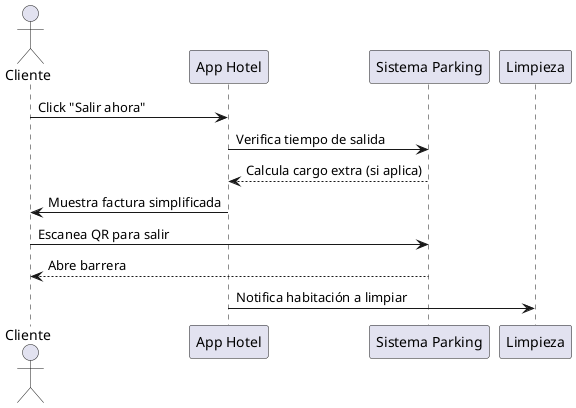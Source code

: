 @startuml CheckOut_Horas  
actor Cliente  
participant "App Hotel" as App  
participant "Sistema Parking" as Parking  
participant "Limpieza" as Limpieza  

Cliente -> App: Click "Salir ahora"  
App -> Parking: Verifica tiempo de salida  
Parking --> App: Calcula cargo extra (si aplica)  
App -> Cliente: Muestra factura simplificada  
Cliente -> Parking: Escanea QR para salir  
Parking --> Cliente: Abre barrera  
App -> Limpieza: Notifica habitación a limpiar  
@enduml   @startuml CheckOut_Horas  
actor Cliente  
participant "App Hotel" as App  
participant "Sistema Parking" as Parking  
participant "Limpieza" as Limpieza  

Cliente -> App: Click "Salir ahora"  
App -> Parking: Verifica tiempo de salida  
Parking --> App: Calcula cargo extra (si aplica)  
App -> Cliente: Muestra factura simplificada  
Cliente -> Parking: Escanea QR para salir  
Parking --> Cliente: Abre barrera  
App -> Limpieza: Notifica habitación a limpiar  
@enduml   